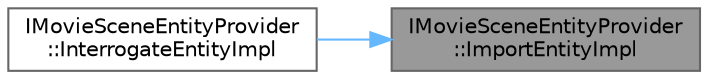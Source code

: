 digraph "IMovieSceneEntityProvider::ImportEntityImpl"
{
 // INTERACTIVE_SVG=YES
 // LATEX_PDF_SIZE
  bgcolor="transparent";
  edge [fontname=Helvetica,fontsize=10,labelfontname=Helvetica,labelfontsize=10];
  node [fontname=Helvetica,fontsize=10,shape=box,height=0.2,width=0.4];
  rankdir="RL";
  Node1 [id="Node000001",label="IMovieSceneEntityProvider\l::ImportEntityImpl",height=0.2,width=0.4,color="gray40", fillcolor="grey60", style="filled", fontcolor="black",tooltip=" "];
  Node1 -> Node2 [id="edge1_Node000001_Node000002",dir="back",color="steelblue1",style="solid",tooltip=" "];
  Node2 [id="Node000002",label="IMovieSceneEntityProvider\l::InterrogateEntityImpl",height=0.2,width=0.4,color="grey40", fillcolor="white", style="filled",URL="$d5/d55/classIMovieSceneEntityProvider.html#ab773992d902ff9ef563c5156d131e5b1",tooltip=" "];
}

